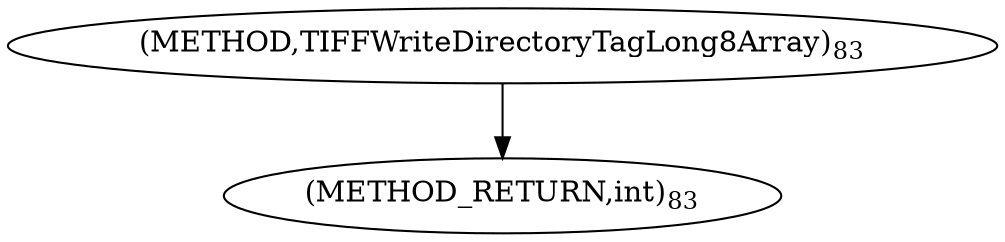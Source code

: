 digraph "TIFFWriteDirectoryTagLong8Array" {  
"64042" [label = <(METHOD,TIFFWriteDirectoryTagLong8Array)<SUB>83</SUB>> ]
"64049" [label = <(METHOD_RETURN,int)<SUB>83</SUB>> ]
  "64042" -> "64049" 
}
